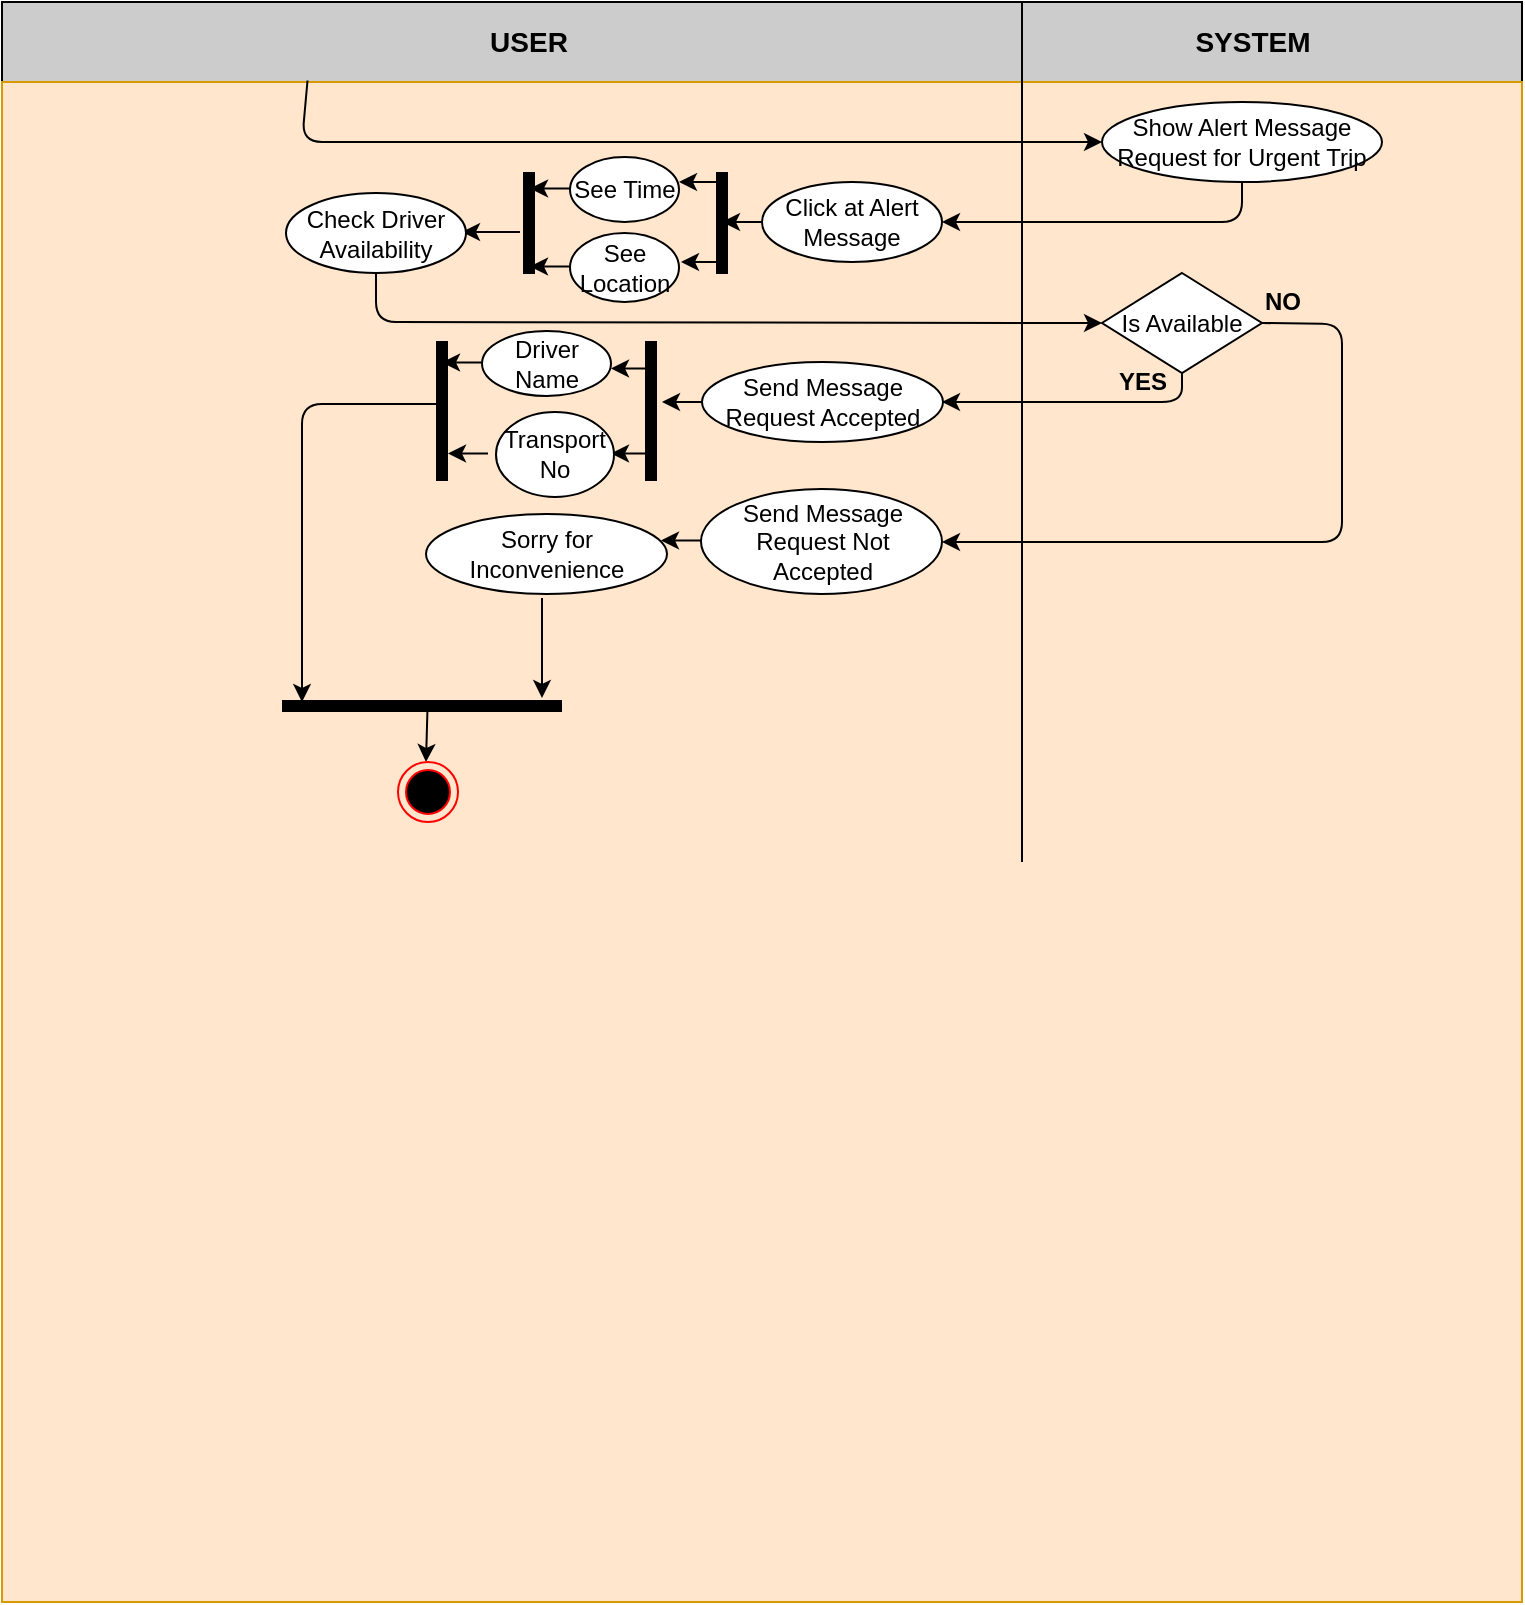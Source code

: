 <mxfile version="15.0.0" type="github">
  <diagram id="WnQ4R_zVBq9NMKznRUDk" name="Page-1">
    <mxGraphModel dx="1490" dy="613" grid="1" gridSize="10" guides="1" tooltips="1" connect="1" arrows="1" fold="1" page="1" pageScale="1" pageWidth="827" pageHeight="1169" math="0" shadow="0">
      <root>
        <mxCell id="0" />
        <mxCell id="1" parent="0" />
        <mxCell id="hPomdwtzm1hRZKcnTCmY-47" value="" style="rounded=0;whiteSpace=wrap;html=1;strokeColor=#000000;fillColor=#CCCCCC;" vertex="1" parent="1">
          <mxGeometry x="50" y="50" width="760" height="40" as="geometry" />
        </mxCell>
        <mxCell id="hPomdwtzm1hRZKcnTCmY-46" value="" style="whiteSpace=wrap;html=1;aspect=fixed;strokeColor=#d79b00;fillColor=#ffe6cc;" vertex="1" parent="1">
          <mxGeometry x="50" y="90" width="760" height="760" as="geometry" />
        </mxCell>
        <mxCell id="hPomdwtzm1hRZKcnTCmY-1" value="&lt;font style=&quot;font-size: 14px&quot;&gt;&lt;b&gt;USER&lt;/b&gt;&lt;/font&gt;" style="text;html=1;align=center;verticalAlign=middle;resizable=0;points=[];autosize=1;strokeColor=none;" vertex="1" parent="1">
          <mxGeometry x="288" y="60" width="50" height="20" as="geometry" />
        </mxCell>
        <mxCell id="hPomdwtzm1hRZKcnTCmY-2" value="&lt;b&gt;&lt;font style=&quot;font-size: 14px&quot;&gt;SYSTEM&lt;/font&gt;&lt;/b&gt;" style="text;html=1;align=center;verticalAlign=middle;resizable=0;points=[];autosize=1;strokeColor=none;" vertex="1" parent="1">
          <mxGeometry x="640" y="60" width="70" height="20" as="geometry" />
        </mxCell>
        <mxCell id="hPomdwtzm1hRZKcnTCmY-3" value="" style="endArrow=classic;html=1;exitX=0.201;exitY=-0.001;exitDx=0;exitDy=0;exitPerimeter=0;" edge="1" parent="1" source="hPomdwtzm1hRZKcnTCmY-46" target="hPomdwtzm1hRZKcnTCmY-4">
          <mxGeometry width="50" height="50" relative="1" as="geometry">
            <mxPoint x="200" y="80" as="sourcePoint" />
            <mxPoint x="600" y="120" as="targetPoint" />
            <Array as="points">
              <mxPoint x="200" y="120" />
            </Array>
          </mxGeometry>
        </mxCell>
        <mxCell id="hPomdwtzm1hRZKcnTCmY-4" value="Show Alert Message Request for Urgent Trip" style="ellipse;whiteSpace=wrap;html=1;" vertex="1" parent="1">
          <mxGeometry x="600" y="100" width="140" height="40" as="geometry" />
        </mxCell>
        <mxCell id="hPomdwtzm1hRZKcnTCmY-5" value="" style="endArrow=classic;html=1;exitX=0.5;exitY=1;exitDx=0;exitDy=0;" edge="1" parent="1" source="hPomdwtzm1hRZKcnTCmY-4">
          <mxGeometry width="50" height="50" relative="1" as="geometry">
            <mxPoint x="390" y="310" as="sourcePoint" />
            <mxPoint x="520" y="160" as="targetPoint" />
            <Array as="points">
              <mxPoint x="670" y="160" />
            </Array>
          </mxGeometry>
        </mxCell>
        <mxCell id="hPomdwtzm1hRZKcnTCmY-6" value="Click at Alert Message" style="ellipse;whiteSpace=wrap;html=1;" vertex="1" parent="1">
          <mxGeometry x="430" y="140" width="90" height="40" as="geometry" />
        </mxCell>
        <mxCell id="hPomdwtzm1hRZKcnTCmY-7" value="" style="endArrow=classic;html=1;exitX=0;exitY=0.5;exitDx=0;exitDy=0;" edge="1" parent="1" source="hPomdwtzm1hRZKcnTCmY-6">
          <mxGeometry width="50" height="50" relative="1" as="geometry">
            <mxPoint x="390" y="310" as="sourcePoint" />
            <mxPoint x="410" y="160" as="targetPoint" />
          </mxGeometry>
        </mxCell>
        <mxCell id="hPomdwtzm1hRZKcnTCmY-8" value="" style="shape=line;html=1;strokeWidth=6;fillColor=#000000;rotation=-90;" vertex="1" parent="1">
          <mxGeometry x="384.5" y="155.5" width="51" height="10" as="geometry" />
        </mxCell>
        <mxCell id="hPomdwtzm1hRZKcnTCmY-10" value="" style="endArrow=classic;html=1;exitX=0;exitY=0.5;exitDx=0;exitDy=0;" edge="1" parent="1">
          <mxGeometry width="50" height="50" relative="1" as="geometry">
            <mxPoint x="408.5" y="140" as="sourcePoint" />
            <mxPoint x="388.5" y="140" as="targetPoint" />
          </mxGeometry>
        </mxCell>
        <mxCell id="hPomdwtzm1hRZKcnTCmY-11" value="" style="endArrow=classic;html=1;exitX=0;exitY=0.5;exitDx=0;exitDy=0;" edge="1" parent="1">
          <mxGeometry width="50" height="50" relative="1" as="geometry">
            <mxPoint x="409.5" y="180" as="sourcePoint" />
            <mxPoint x="389.5" y="180" as="targetPoint" />
          </mxGeometry>
        </mxCell>
        <mxCell id="hPomdwtzm1hRZKcnTCmY-12" value="See Time" style="ellipse;whiteSpace=wrap;html=1;" vertex="1" parent="1">
          <mxGeometry x="334" y="127.5" width="54.5" height="32.5" as="geometry" />
        </mxCell>
        <mxCell id="hPomdwtzm1hRZKcnTCmY-13" value="See Location" style="ellipse;whiteSpace=wrap;html=1;" vertex="1" parent="1">
          <mxGeometry x="334" y="165.5" width="54.5" height="34.5" as="geometry" />
        </mxCell>
        <mxCell id="hPomdwtzm1hRZKcnTCmY-14" value="" style="endArrow=classic;html=1;exitX=0;exitY=0.5;exitDx=0;exitDy=0;" edge="1" parent="1">
          <mxGeometry width="50" height="50" relative="1" as="geometry">
            <mxPoint x="334" y="143.25" as="sourcePoint" />
            <mxPoint x="314" y="143.25" as="targetPoint" />
          </mxGeometry>
        </mxCell>
        <mxCell id="hPomdwtzm1hRZKcnTCmY-15" value="" style="endArrow=classic;html=1;exitX=0;exitY=0.5;exitDx=0;exitDy=0;" edge="1" parent="1">
          <mxGeometry width="50" height="50" relative="1" as="geometry">
            <mxPoint x="334" y="182.25" as="sourcePoint" />
            <mxPoint x="314" y="182.25" as="targetPoint" />
          </mxGeometry>
        </mxCell>
        <mxCell id="hPomdwtzm1hRZKcnTCmY-16" value="" style="shape=line;html=1;strokeWidth=6;fillColor=#000000;rotation=-90;" vertex="1" parent="1">
          <mxGeometry x="288" y="155.5" width="51" height="10" as="geometry" />
        </mxCell>
        <mxCell id="hPomdwtzm1hRZKcnTCmY-17" value="" style="endArrow=classic;html=1;" edge="1" parent="1">
          <mxGeometry width="50" height="50" relative="1" as="geometry">
            <mxPoint x="309" y="165" as="sourcePoint" />
            <mxPoint x="280" y="165" as="targetPoint" />
          </mxGeometry>
        </mxCell>
        <mxCell id="hPomdwtzm1hRZKcnTCmY-18" value="Check Driver Availability" style="ellipse;whiteSpace=wrap;html=1;" vertex="1" parent="1">
          <mxGeometry x="192" y="145.5" width="90" height="40" as="geometry" />
        </mxCell>
        <mxCell id="hPomdwtzm1hRZKcnTCmY-19" value="" style="endArrow=classic;html=1;exitX=0.5;exitY=1;exitDx=0;exitDy=0;entryX=0;entryY=0.5;entryDx=0;entryDy=0;" edge="1" parent="1" source="hPomdwtzm1hRZKcnTCmY-18" target="hPomdwtzm1hRZKcnTCmY-21">
          <mxGeometry width="50" height="50" relative="1" as="geometry">
            <mxPoint x="270" y="310" as="sourcePoint" />
            <mxPoint x="560" y="210" as="targetPoint" />
            <Array as="points">
              <mxPoint x="237" y="210" />
            </Array>
          </mxGeometry>
        </mxCell>
        <mxCell id="hPomdwtzm1hRZKcnTCmY-21" value="Is Available" style="rhombus;whiteSpace=wrap;html=1;fillColor=#FFFFFF;" vertex="1" parent="1">
          <mxGeometry x="600" y="185.5" width="80" height="50" as="geometry" />
        </mxCell>
        <mxCell id="hPomdwtzm1hRZKcnTCmY-22" value="" style="endArrow=classic;html=1;exitX=0.5;exitY=1;exitDx=0;exitDy=0;" edge="1" parent="1" source="hPomdwtzm1hRZKcnTCmY-21">
          <mxGeometry width="50" height="50" relative="1" as="geometry">
            <mxPoint x="270" y="310" as="sourcePoint" />
            <mxPoint x="520" y="250" as="targetPoint" />
            <Array as="points">
              <mxPoint x="640" y="250" />
            </Array>
          </mxGeometry>
        </mxCell>
        <mxCell id="hPomdwtzm1hRZKcnTCmY-23" value="&lt;b&gt;YES&lt;/b&gt;" style="text;html=1;align=center;verticalAlign=middle;resizable=0;points=[];autosize=1;strokeColor=none;" vertex="1" parent="1">
          <mxGeometry x="600" y="230" width="40" height="20" as="geometry" />
        </mxCell>
        <mxCell id="hPomdwtzm1hRZKcnTCmY-24" value="Send Message Request Accepted" style="ellipse;whiteSpace=wrap;html=1;" vertex="1" parent="1">
          <mxGeometry x="400" y="230" width="120.5" height="40" as="geometry" />
        </mxCell>
        <mxCell id="hPomdwtzm1hRZKcnTCmY-25" value="" style="endArrow=classic;html=1;exitX=0;exitY=0.5;exitDx=0;exitDy=0;" edge="1" parent="1">
          <mxGeometry width="50" height="50" relative="1" as="geometry">
            <mxPoint x="400" y="250" as="sourcePoint" />
            <mxPoint x="380" y="250" as="targetPoint" />
          </mxGeometry>
        </mxCell>
        <mxCell id="hPomdwtzm1hRZKcnTCmY-26" value="" style="shape=line;html=1;strokeWidth=6;fillColor=#000000;rotation=-90;" vertex="1" parent="1">
          <mxGeometry x="339.5" y="249.5" width="70" height="10" as="geometry" />
        </mxCell>
        <mxCell id="hPomdwtzm1hRZKcnTCmY-27" value="" style="endArrow=classic;html=1;exitX=0;exitY=0.5;exitDx=0;exitDy=0;" edge="1" parent="1">
          <mxGeometry width="50" height="50" relative="1" as="geometry">
            <mxPoint x="374.5" y="233.25" as="sourcePoint" />
            <mxPoint x="354.5" y="233.25" as="targetPoint" />
          </mxGeometry>
        </mxCell>
        <mxCell id="hPomdwtzm1hRZKcnTCmY-28" value="" style="endArrow=classic;html=1;exitX=0;exitY=0.5;exitDx=0;exitDy=0;" edge="1" parent="1">
          <mxGeometry width="50" height="50" relative="1" as="geometry">
            <mxPoint x="374.5" y="275.75" as="sourcePoint" />
            <mxPoint x="354.5" y="275.75" as="targetPoint" />
          </mxGeometry>
        </mxCell>
        <mxCell id="hPomdwtzm1hRZKcnTCmY-29" value="Driver Name" style="ellipse;whiteSpace=wrap;html=1;" vertex="1" parent="1">
          <mxGeometry x="290" y="214.5" width="64.5" height="32.5" as="geometry" />
        </mxCell>
        <mxCell id="hPomdwtzm1hRZKcnTCmY-30" value="Transport No" style="ellipse;whiteSpace=wrap;html=1;" vertex="1" parent="1">
          <mxGeometry x="297" y="255" width="59" height="42.5" as="geometry" />
        </mxCell>
        <mxCell id="hPomdwtzm1hRZKcnTCmY-31" value="" style="endArrow=classic;html=1;exitX=0;exitY=0.5;exitDx=0;exitDy=0;" edge="1" parent="1">
          <mxGeometry width="50" height="50" relative="1" as="geometry">
            <mxPoint x="290" y="230.25" as="sourcePoint" />
            <mxPoint x="270" y="230.25" as="targetPoint" />
          </mxGeometry>
        </mxCell>
        <mxCell id="hPomdwtzm1hRZKcnTCmY-32" value="" style="endArrow=classic;html=1;exitX=0;exitY=0.5;exitDx=0;exitDy=0;" edge="1" parent="1">
          <mxGeometry width="50" height="50" relative="1" as="geometry">
            <mxPoint x="293" y="275.75" as="sourcePoint" />
            <mxPoint x="273" y="275.75" as="targetPoint" />
          </mxGeometry>
        </mxCell>
        <mxCell id="hPomdwtzm1hRZKcnTCmY-33" value="" style="shape=line;html=1;strokeWidth=6;fillColor=#000000;rotation=-90;" vertex="1" parent="1">
          <mxGeometry x="235" y="249.5" width="70" height="10" as="geometry" />
        </mxCell>
        <mxCell id="hPomdwtzm1hRZKcnTCmY-34" value="" style="endArrow=classic;html=1;exitX=0.55;exitY=0.42;exitDx=0;exitDy=0;exitPerimeter=0;" edge="1" parent="1" source="hPomdwtzm1hRZKcnTCmY-33">
          <mxGeometry width="50" height="50" relative="1" as="geometry">
            <mxPoint x="270" y="300" as="sourcePoint" />
            <mxPoint x="200" y="400" as="targetPoint" />
            <Array as="points">
              <mxPoint x="200" y="251" />
            </Array>
          </mxGeometry>
        </mxCell>
        <mxCell id="hPomdwtzm1hRZKcnTCmY-35" value="" style="endArrow=classic;html=1;exitX=1;exitY=0.5;exitDx=0;exitDy=0;" edge="1" parent="1" source="hPomdwtzm1hRZKcnTCmY-21">
          <mxGeometry width="50" height="50" relative="1" as="geometry">
            <mxPoint x="270" y="300" as="sourcePoint" />
            <mxPoint x="520" y="320" as="targetPoint" />
            <Array as="points">
              <mxPoint x="720" y="211" />
              <mxPoint x="720" y="320" />
            </Array>
          </mxGeometry>
        </mxCell>
        <mxCell id="hPomdwtzm1hRZKcnTCmY-36" value="Send Message Request Not Accepted" style="ellipse;whiteSpace=wrap;html=1;" vertex="1" parent="1">
          <mxGeometry x="399.5" y="293.5" width="120.5" height="52.5" as="geometry" />
        </mxCell>
        <mxCell id="hPomdwtzm1hRZKcnTCmY-37" value="" style="endArrow=classic;html=1;exitX=0;exitY=0.5;exitDx=0;exitDy=0;" edge="1" parent="1">
          <mxGeometry width="50" height="50" relative="1" as="geometry">
            <mxPoint x="399.5" y="319.25" as="sourcePoint" />
            <mxPoint x="379.5" y="319.25" as="targetPoint" />
          </mxGeometry>
        </mxCell>
        <mxCell id="hPomdwtzm1hRZKcnTCmY-38" value="Sorry for Inconvenience" style="ellipse;whiteSpace=wrap;html=1;" vertex="1" parent="1">
          <mxGeometry x="262" y="306" width="120.5" height="40" as="geometry" />
        </mxCell>
        <mxCell id="hPomdwtzm1hRZKcnTCmY-39" value="" style="endArrow=classic;html=1;" edge="1" parent="1">
          <mxGeometry width="50" height="50" relative="1" as="geometry">
            <mxPoint x="320" y="348" as="sourcePoint" />
            <mxPoint x="320" y="398" as="targetPoint" />
          </mxGeometry>
        </mxCell>
        <mxCell id="hPomdwtzm1hRZKcnTCmY-40" value="" style="shape=line;html=1;strokeWidth=6;fillColor=#000000;rotation=0;" vertex="1" parent="1">
          <mxGeometry x="190" y="397" width="140" height="10" as="geometry" />
        </mxCell>
        <mxCell id="hPomdwtzm1hRZKcnTCmY-41" value="&lt;b&gt;NO&lt;/b&gt;" style="text;html=1;align=center;verticalAlign=middle;resizable=0;points=[];autosize=1;strokeColor=none;" vertex="1" parent="1">
          <mxGeometry x="675" y="190" width="30" height="20" as="geometry" />
        </mxCell>
        <mxCell id="hPomdwtzm1hRZKcnTCmY-42" value="" style="endArrow=classic;html=1;exitX=0.52;exitY=0.44;exitDx=0;exitDy=0;exitPerimeter=0;" edge="1" parent="1" source="hPomdwtzm1hRZKcnTCmY-40">
          <mxGeometry width="50" height="50" relative="1" as="geometry">
            <mxPoint x="262" y="407" as="sourcePoint" />
            <mxPoint x="262" y="430" as="targetPoint" />
          </mxGeometry>
        </mxCell>
        <mxCell id="hPomdwtzm1hRZKcnTCmY-43" value="" style="ellipse;html=1;shape=endState;fillColor=#000000;strokeColor=#ff0000;" vertex="1" parent="1">
          <mxGeometry x="248" y="430" width="30" height="30" as="geometry" />
        </mxCell>
        <mxCell id="hPomdwtzm1hRZKcnTCmY-45" value="" style="endArrow=none;html=1;" edge="1" parent="1">
          <mxGeometry width="50" height="50" relative="1" as="geometry">
            <mxPoint x="560" y="480" as="sourcePoint" />
            <mxPoint x="560" y="50" as="targetPoint" />
          </mxGeometry>
        </mxCell>
      </root>
    </mxGraphModel>
  </diagram>
</mxfile>
